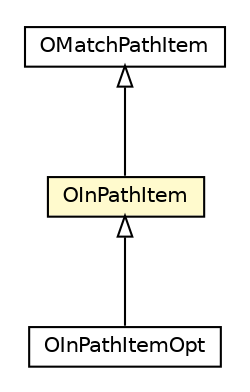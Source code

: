 #!/usr/local/bin/dot
#
# Class diagram 
# Generated by UMLGraph version R5_6-24-gf6e263 (http://www.umlgraph.org/)
#

digraph G {
	edge [fontname="Helvetica",fontsize=10,labelfontname="Helvetica",labelfontsize=10];
	node [fontname="Helvetica",fontsize=10,shape=plaintext];
	nodesep=0.25;
	ranksep=0.5;
	// com.orientechnologies.orient.core.sql.parser.OMatchPathItem
	c2016532 [label=<<table title="com.orientechnologies.orient.core.sql.parser.OMatchPathItem" border="0" cellborder="1" cellspacing="0" cellpadding="2" port="p" href="./OMatchPathItem.html">
		<tr><td><table border="0" cellspacing="0" cellpadding="1">
<tr><td align="center" balign="center"> OMatchPathItem </td></tr>
		</table></td></tr>
		</table>>, URL="./OMatchPathItem.html", fontname="Helvetica", fontcolor="black", fontsize=10.0];
	// com.orientechnologies.orient.core.sql.parser.OInPathItem
	c2016555 [label=<<table title="com.orientechnologies.orient.core.sql.parser.OInPathItem" border="0" cellborder="1" cellspacing="0" cellpadding="2" port="p" bgcolor="lemonChiffon" href="./OInPathItem.html">
		<tr><td><table border="0" cellspacing="0" cellpadding="1">
<tr><td align="center" balign="center"> OInPathItem </td></tr>
		</table></td></tr>
		</table>>, URL="./OInPathItem.html", fontname="Helvetica", fontcolor="black", fontsize=10.0];
	// com.orientechnologies.orient.core.sql.parser.OInPathItemOpt
	c2016628 [label=<<table title="com.orientechnologies.orient.core.sql.parser.OInPathItemOpt" border="0" cellborder="1" cellspacing="0" cellpadding="2" port="p" href="./OInPathItemOpt.html">
		<tr><td><table border="0" cellspacing="0" cellpadding="1">
<tr><td align="center" balign="center"> OInPathItemOpt </td></tr>
		</table></td></tr>
		</table>>, URL="./OInPathItemOpt.html", fontname="Helvetica", fontcolor="black", fontsize=10.0];
	//com.orientechnologies.orient.core.sql.parser.OInPathItem extends com.orientechnologies.orient.core.sql.parser.OMatchPathItem
	c2016532:p -> c2016555:p [dir=back,arrowtail=empty];
	//com.orientechnologies.orient.core.sql.parser.OInPathItemOpt extends com.orientechnologies.orient.core.sql.parser.OInPathItem
	c2016555:p -> c2016628:p [dir=back,arrowtail=empty];
}

